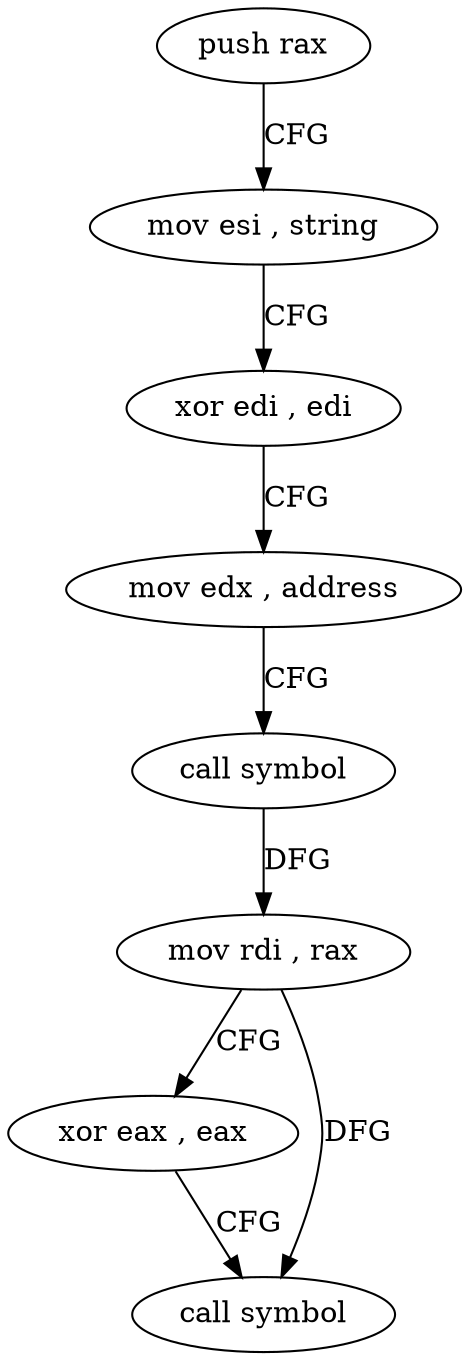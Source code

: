 digraph "func" {
"4213280" [label = "push rax" ]
"4213281" [label = "mov esi , string" ]
"4213286" [label = "xor edi , edi" ]
"4213288" [label = "mov edx , address" ]
"4213293" [label = "call symbol" ]
"4213298" [label = "mov rdi , rax" ]
"4213301" [label = "xor eax , eax" ]
"4213303" [label = "call symbol" ]
"4213280" -> "4213281" [ label = "CFG" ]
"4213281" -> "4213286" [ label = "CFG" ]
"4213286" -> "4213288" [ label = "CFG" ]
"4213288" -> "4213293" [ label = "CFG" ]
"4213293" -> "4213298" [ label = "DFG" ]
"4213298" -> "4213301" [ label = "CFG" ]
"4213298" -> "4213303" [ label = "DFG" ]
"4213301" -> "4213303" [ label = "CFG" ]
}
